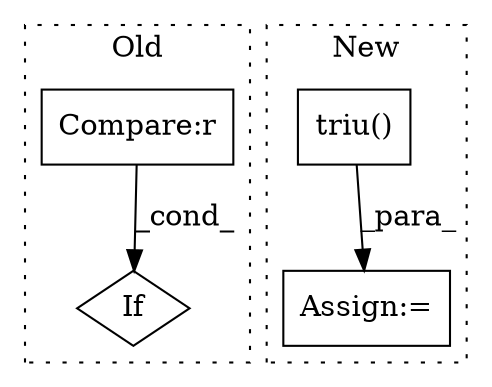 digraph G {
subgraph cluster0 {
1 [label="If" a="96" s="7024" l="3" shape="diamond"];
3 [label="Compare:r" a="40" s="7053" l="22" shape="box"];
label = "Old";
style="dotted";
}
subgraph cluster1 {
2 [label="triu()" a="75" s="10859,10878" l="8,1" shape="box"];
4 [label="Assign:=" a="68" s="10904" l="3" shape="box"];
label = "New";
style="dotted";
}
2 -> 4 [label="_para_"];
3 -> 1 [label="_cond_"];
}